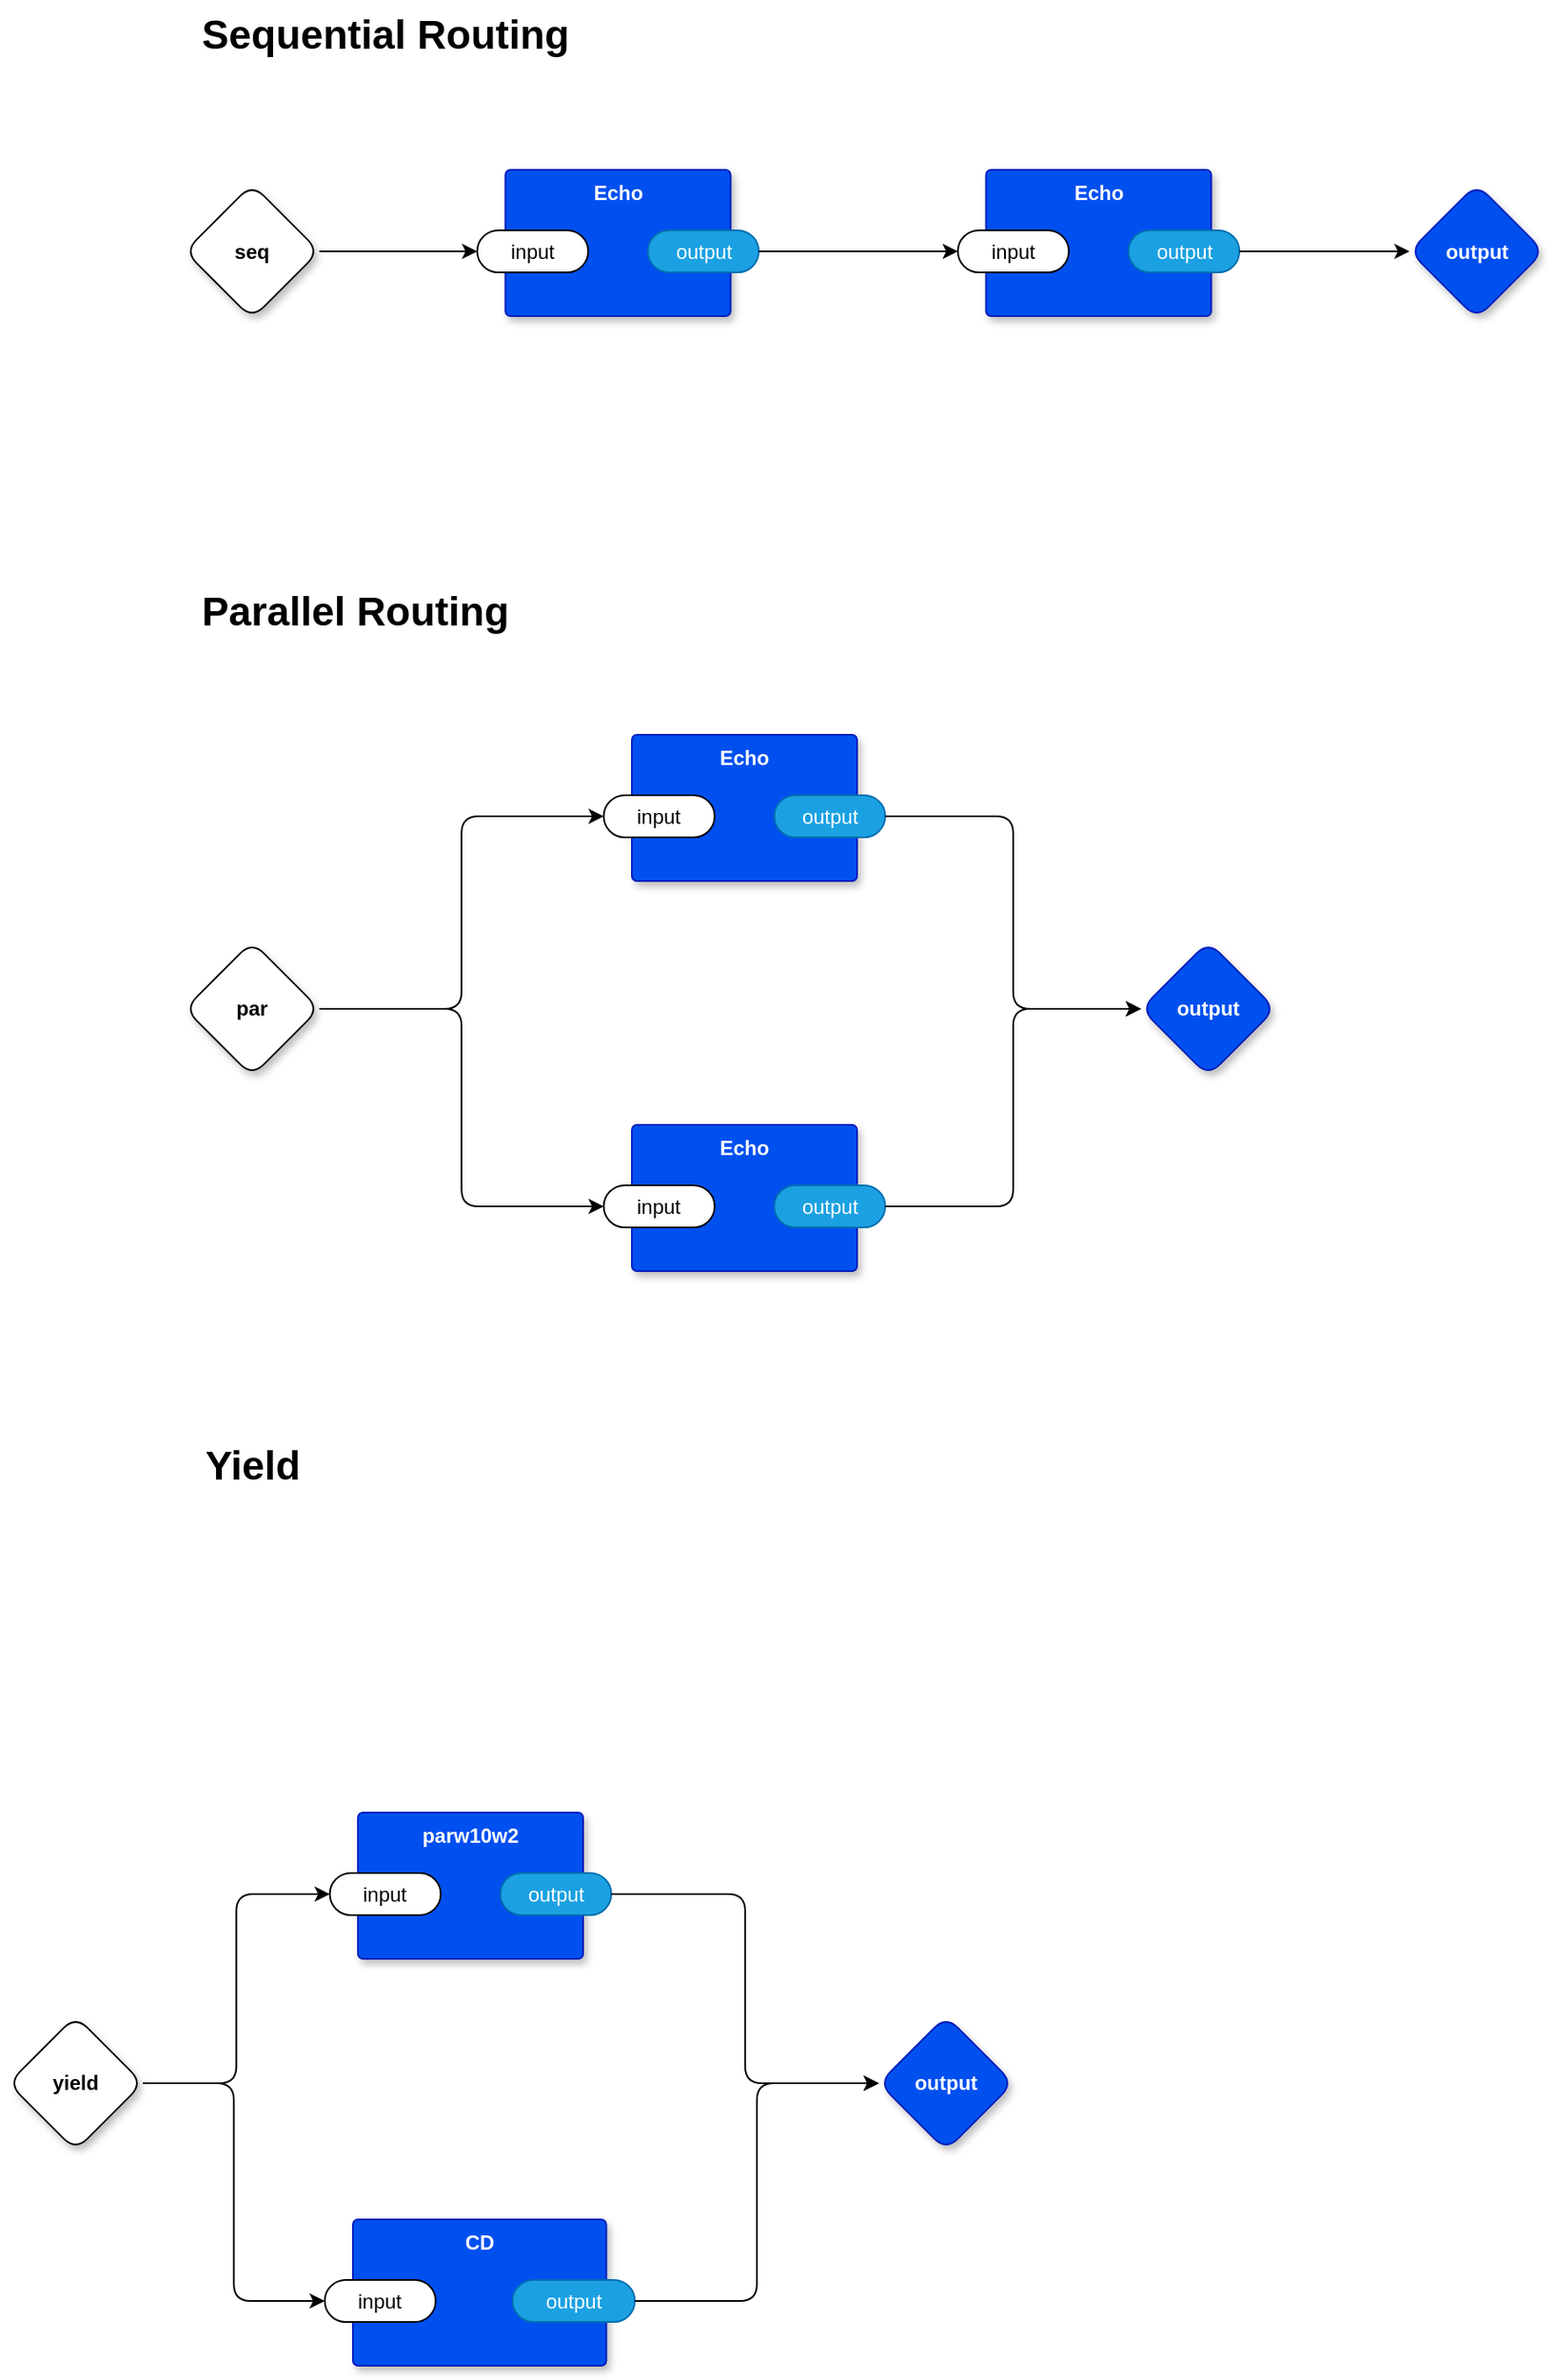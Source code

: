 <mxfile compressed="false" version="14.6.13" type="device" pages="5">
  <diagram id="_YE9P0kvLp4320aIOvvw" name="main">
    <mxGraphModel dx="1414" dy="752" grid="0" gridSize="10" guides="1" tooltips="1" connect="1" arrows="1" fold="1" page="0" pageScale="1" pageWidth="1100" pageHeight="850" math="0" shadow="0">
      <root>
        <mxCell id="0" />
        <mxCell id="1" parent="0" />
        <mxCell id="atA7YJeEPZ3VW8DA5kk3-10" style="edgeStyle=orthogonalEdgeStyle;rounded=1;orthogonalLoop=1;jettySize=auto;html=1;exitX=1;exitY=0.5;exitDx=0;exitDy=0;exitPerimeter=0;entryX=0;entryY=0.5;entryDx=0;entryDy=0;entryPerimeter=0;" parent="1" source="atA7YJeEPZ3VW8DA5kk3-1" target="atA7YJeEPZ3VW8DA5kk3-4" edge="1">
          <mxGeometry relative="1" as="geometry" />
        </mxCell>
        <mxCell id="atA7YJeEPZ3VW8DA5kk3-12" style="edgeStyle=orthogonalEdgeStyle;rounded=1;orthogonalLoop=1;jettySize=auto;html=1;exitX=1;exitY=0.5;exitDx=0;exitDy=0;exitPerimeter=0;entryX=0;entryY=0.5;entryDx=0;entryDy=0;entryPerimeter=0;" parent="1" source="atA7YJeEPZ3VW8DA5kk3-1" target="atA7YJeEPZ3VW8DA5kk3-7" edge="1">
          <mxGeometry relative="1" as="geometry" />
        </mxCell>
        <mxCell id="atA7YJeEPZ3VW8DA5kk3-1" value="par" style="rhombus;whiteSpace=wrap;html=1;rounded=1;fontStyle=1;glass=0;sketch=0;fontSize=12;points=[[0,0.5,0,0,0],[0.5,0,0,0,0],[0.5,1,0,0,0],[1,0.5,0,0,0]];shadow=1;" parent="1" vertex="1">
          <mxGeometry x="-11" y="641" width="80" height="80" as="geometry" />
        </mxCell>
        <mxCell id="atA7YJeEPZ3VW8DA5kk3-2" value="output" style="rhombus;whiteSpace=wrap;html=1;rounded=1;fillColor=#0050ef;fontColor=#ffffff;strokeColor=#001DBC;fontStyle=1;glass=0;sketch=0;fontSize=12;points=[[0,0.5,0,0,0],[0.5,0,0,0,0],[0.5,1,0,0,0],[1,0.5,0,0,0]];shadow=1;" parent="1" vertex="1">
          <mxGeometry x="558" y="641" width="80" height="80" as="geometry" />
        </mxCell>
        <mxCell id="atA7YJeEPZ3VW8DA5kk3-3" value="Echo" style="rounded=1;whiteSpace=wrap;html=1;sketch=0;container=1;recursiveResize=0;verticalAlign=top;arcSize=6;fontStyle=1;autosize=0;points=[];absoluteArcSize=1;shadow=1;strokeColor=#001DBC;fillColor=#0050ef;fontColor=#ffffff;" parent="1" vertex="1">
          <mxGeometry x="255" y="750" width="134" height="87" as="geometry">
            <mxRectangle x="-98" y="-1230" width="99" height="26" as="alternateBounds" />
          </mxGeometry>
        </mxCell>
        <mxCell id="atA7YJeEPZ3VW8DA5kk3-4" value="input" style="rounded=1;whiteSpace=wrap;html=1;sketch=0;points=[[0,0.5,0,0,0],[1,0.5,0,0,0]];arcSize=50;" parent="atA7YJeEPZ3VW8DA5kk3-3" vertex="1">
          <mxGeometry x="-16.75" y="36" width="66" height="25" as="geometry" />
        </mxCell>
        <mxCell id="atA7YJeEPZ3VW8DA5kk3-5" value="output" style="rounded=1;whiteSpace=wrap;html=1;sketch=0;points=[[0,0.5,0,0,0],[1,0.5,0,0,0]];fillColor=#1ba1e2;fontColor=#ffffff;strokeColor=#006EAF;arcSize=50;" parent="atA7YJeEPZ3VW8DA5kk3-3" vertex="1">
          <mxGeometry x="84.75" y="36" width="66" height="25" as="geometry" />
        </mxCell>
        <mxCell id="atA7YJeEPZ3VW8DA5kk3-6" value="Echo" style="rounded=1;whiteSpace=wrap;html=1;sketch=0;container=1;recursiveResize=0;verticalAlign=top;arcSize=6;fontStyle=1;autosize=0;points=[];absoluteArcSize=1;shadow=1;strokeColor=#001DBC;fillColor=#0050ef;fontColor=#ffffff;" parent="1" vertex="1">
          <mxGeometry x="255" y="518" width="134" height="87" as="geometry">
            <mxRectangle x="-98" y="-1230" width="99" height="26" as="alternateBounds" />
          </mxGeometry>
        </mxCell>
        <mxCell id="atA7YJeEPZ3VW8DA5kk3-7" value="input" style="rounded=1;whiteSpace=wrap;html=1;sketch=0;points=[[0,0.5,0,0,0],[1,0.5,0,0,0]];arcSize=50;" parent="atA7YJeEPZ3VW8DA5kk3-6" vertex="1">
          <mxGeometry x="-16.75" y="36" width="66" height="25" as="geometry" />
        </mxCell>
        <mxCell id="atA7YJeEPZ3VW8DA5kk3-8" value="output" style="rounded=1;whiteSpace=wrap;html=1;sketch=0;points=[[0,0.5,0,0,0],[1,0.5,0,0,0]];fillColor=#1ba1e2;fontColor=#ffffff;strokeColor=#006EAF;arcSize=50;" parent="atA7YJeEPZ3VW8DA5kk3-6" vertex="1">
          <mxGeometry x="84.75" y="36" width="66" height="25" as="geometry" />
        </mxCell>
        <mxCell id="atA7YJeEPZ3VW8DA5kk3-11" style="edgeStyle=orthogonalEdgeStyle;rounded=1;orthogonalLoop=1;jettySize=auto;html=1;exitX=1;exitY=0.5;exitDx=0;exitDy=0;exitPerimeter=0;entryX=0;entryY=0.5;entryDx=0;entryDy=0;entryPerimeter=0;" parent="1" source="atA7YJeEPZ3VW8DA5kk3-8" target="atA7YJeEPZ3VW8DA5kk3-2" edge="1">
          <mxGeometry relative="1" as="geometry" />
        </mxCell>
        <mxCell id="atA7YJeEPZ3VW8DA5kk3-13" style="edgeStyle=orthogonalEdgeStyle;rounded=1;orthogonalLoop=1;jettySize=auto;html=1;exitX=1;exitY=0.5;exitDx=0;exitDy=0;exitPerimeter=0;entryX=0;entryY=0.5;entryDx=0;entryDy=0;entryPerimeter=0;" parent="1" source="atA7YJeEPZ3VW8DA5kk3-5" target="atA7YJeEPZ3VW8DA5kk3-2" edge="1">
          <mxGeometry relative="1" as="geometry" />
        </mxCell>
        <mxCell id="atA7YJeEPZ3VW8DA5kk3-15" style="edgeStyle=orthogonalEdgeStyle;rounded=1;orthogonalLoop=1;jettySize=auto;html=1;exitX=1;exitY=0.5;exitDx=0;exitDy=0;exitPerimeter=0;entryX=0;entryY=0.5;entryDx=0;entryDy=0;entryPerimeter=0;" parent="1" source="atA7YJeEPZ3VW8DA5kk3-16" target="atA7YJeEPZ3VW8DA5kk3-22" edge="1">
          <mxGeometry relative="1" as="geometry" />
        </mxCell>
        <mxCell id="atA7YJeEPZ3VW8DA5kk3-16" value="seq" style="rhombus;whiteSpace=wrap;html=1;rounded=1;fontStyle=1;glass=0;sketch=0;fontSize=12;points=[[0,0.5,0,0,0],[0.5,0,0,0,0],[0.5,1,0,0,0],[1,0.5,0,0,0]];shadow=1;" parent="1" vertex="1">
          <mxGeometry x="-11" y="190.5" width="80" height="80" as="geometry" />
        </mxCell>
        <mxCell id="atA7YJeEPZ3VW8DA5kk3-17" value="output" style="rhombus;whiteSpace=wrap;html=1;rounded=1;fillColor=#0050ef;fontColor=#ffffff;strokeColor=#001DBC;fontStyle=1;glass=0;sketch=0;fontSize=12;points=[[0,0.5,0,0,0],[0.5,0,0,0,0],[0.5,1,0,0,0],[1,0.5,0,0,0]];shadow=1;" parent="1" vertex="1">
          <mxGeometry x="717.75" y="190.5" width="80" height="80" as="geometry" />
        </mxCell>
        <mxCell id="atA7YJeEPZ3VW8DA5kk3-18" value="Echo" style="rounded=1;whiteSpace=wrap;html=1;sketch=0;container=1;recursiveResize=0;verticalAlign=top;arcSize=6;fontStyle=1;autosize=0;points=[];absoluteArcSize=1;shadow=1;strokeColor=#001DBC;fillColor=#0050ef;fontColor=#ffffff;" parent="1" vertex="1">
          <mxGeometry x="465.75" y="182" width="134" height="87" as="geometry">
            <mxRectangle x="-98" y="-1230" width="99" height="26" as="alternateBounds" />
          </mxGeometry>
        </mxCell>
        <mxCell id="atA7YJeEPZ3VW8DA5kk3-19" value="input" style="rounded=1;whiteSpace=wrap;html=1;sketch=0;points=[[0,0.5,0,0,0],[1,0.5,0,0,0]];arcSize=50;" parent="atA7YJeEPZ3VW8DA5kk3-18" vertex="1">
          <mxGeometry x="-16.75" y="36" width="66" height="25" as="geometry" />
        </mxCell>
        <mxCell id="atA7YJeEPZ3VW8DA5kk3-20" value="output" style="rounded=1;whiteSpace=wrap;html=1;sketch=0;points=[[0,0.5,0,0,0],[1,0.5,0,0,0]];fillColor=#1ba1e2;fontColor=#ffffff;strokeColor=#006EAF;arcSize=50;" parent="atA7YJeEPZ3VW8DA5kk3-18" vertex="1">
          <mxGeometry x="84.75" y="36" width="66" height="25" as="geometry" />
        </mxCell>
        <mxCell id="atA7YJeEPZ3VW8DA5kk3-21" value="Echo" style="rounded=1;whiteSpace=wrap;html=1;sketch=0;container=1;recursiveResize=0;verticalAlign=top;arcSize=6;fontStyle=1;autosize=0;points=[];absoluteArcSize=1;shadow=1;strokeColor=#001DBC;fillColor=#0050ef;fontColor=#ffffff;" parent="1" vertex="1">
          <mxGeometry x="179.75" y="182" width="134" height="87" as="geometry">
            <mxRectangle x="-98" y="-1230" width="99" height="26" as="alternateBounds" />
          </mxGeometry>
        </mxCell>
        <mxCell id="atA7YJeEPZ3VW8DA5kk3-22" value="input" style="rounded=1;whiteSpace=wrap;html=1;sketch=0;points=[[0,0.5,0,0,0],[1,0.5,0,0,0]];arcSize=50;" parent="atA7YJeEPZ3VW8DA5kk3-21" vertex="1">
          <mxGeometry x="-16.75" y="36" width="66" height="25" as="geometry" />
        </mxCell>
        <mxCell id="atA7YJeEPZ3VW8DA5kk3-23" value="output" style="rounded=1;whiteSpace=wrap;html=1;sketch=0;points=[[0,0.5,0,0,0],[1,0.5,0,0,0]];fillColor=#1ba1e2;fontColor=#ffffff;strokeColor=#006EAF;arcSize=50;" parent="atA7YJeEPZ3VW8DA5kk3-21" vertex="1">
          <mxGeometry x="84.75" y="36" width="66" height="25" as="geometry" />
        </mxCell>
        <mxCell id="atA7YJeEPZ3VW8DA5kk3-25" style="edgeStyle=orthogonalEdgeStyle;rounded=1;orthogonalLoop=1;jettySize=auto;html=1;exitX=1;exitY=0.5;exitDx=0;exitDy=0;exitPerimeter=0;entryX=0;entryY=0.5;entryDx=0;entryDy=0;entryPerimeter=0;" parent="1" source="atA7YJeEPZ3VW8DA5kk3-20" target="atA7YJeEPZ3VW8DA5kk3-17" edge="1">
          <mxGeometry relative="1" as="geometry" />
        </mxCell>
        <mxCell id="atA7YJeEPZ3VW8DA5kk3-26" style="edgeStyle=orthogonalEdgeStyle;rounded=1;orthogonalLoop=1;jettySize=auto;html=1;exitX=1;exitY=0.5;exitDx=0;exitDy=0;exitPerimeter=0;entryX=0;entryY=0.5;entryDx=0;entryDy=0;entryPerimeter=0;" parent="1" source="atA7YJeEPZ3VW8DA5kk3-23" target="atA7YJeEPZ3VW8DA5kk3-19" edge="1">
          <mxGeometry relative="1" as="geometry" />
        </mxCell>
        <mxCell id="atA7YJeEPZ3VW8DA5kk3-27" value="&lt;b&gt;&lt;font style=&quot;font-size: 24px;&quot;&gt;Sequential Routing&lt;/font&gt;&lt;/b&gt;" style="text;html=1;align=center;verticalAlign=middle;resizable=0;points=[];autosize=1;strokeColor=none;fillColor=none;" parent="1" vertex="1">
          <mxGeometry x="-11" y="81" width="237" height="41" as="geometry" />
        </mxCell>
        <mxCell id="atA7YJeEPZ3VW8DA5kk3-28" value="&lt;b&gt;&lt;font style=&quot;font-size: 24px;&quot;&gt;Parallel Routing&lt;/font&gt;&lt;/b&gt;" style="text;html=1;align=center;verticalAlign=middle;resizable=0;points=[];autosize=1;strokeColor=none;fillColor=none;" parent="1" vertex="1">
          <mxGeometry x="-11" y="424" width="201" height="41" as="geometry" />
        </mxCell>
        <mxCell id="AE-n1ilok_k8O4ClZvPr-15" style="edgeStyle=orthogonalEdgeStyle;rounded=1;orthogonalLoop=1;jettySize=auto;html=1;exitX=1;exitY=0.5;exitDx=0;exitDy=0;exitPerimeter=0;entryX=0;entryY=0.5;entryDx=0;entryDy=0;entryPerimeter=0;" parent="1" source="AE-n1ilok_k8O4ClZvPr-1" target="EOE8HipV2WhGJZ3WJFHp-2" edge="1">
          <mxGeometry relative="1" as="geometry">
            <mxPoint x="256" y="1451.5" as="targetPoint" />
          </mxGeometry>
        </mxCell>
        <mxCell id="RYd4go5rTmGenGEkLwxd-4" style="edgeStyle=orthogonalEdgeStyle;rounded=1;orthogonalLoop=1;jettySize=auto;html=1;entryX=0;entryY=0.5;entryDx=0;entryDy=0;entryPerimeter=0;" edge="1" parent="1" source="AE-n1ilok_k8O4ClZvPr-1" target="RYd4go5rTmGenGEkLwxd-2">
          <mxGeometry relative="1" as="geometry" />
        </mxCell>
        <mxCell id="AE-n1ilok_k8O4ClZvPr-1" value="yield" style="rhombus;whiteSpace=wrap;html=1;rounded=1;fontStyle=1;glass=0;sketch=0;fontSize=12;points=[[0,0.5,0,0,0],[0.5,0,0,0,0],[0.5,1,0,0,0],[1,0.5,0,0,0]];shadow=1;" parent="1" vertex="1">
          <mxGeometry x="-116" y="1280" width="80" height="80" as="geometry" />
        </mxCell>
        <mxCell id="AE-n1ilok_k8O4ClZvPr-2" value="output" style="rhombus;whiteSpace=wrap;html=1;rounded=1;fillColor=#0050ef;fontColor=#ffffff;strokeColor=#001DBC;fontStyle=1;glass=0;sketch=0;fontSize=12;points=[[0,0.5,0,0,0],[0.5,0,0,0,0],[0.5,1,0,0,0],[1,0.5,0,0,0]];shadow=1;" parent="1" vertex="1">
          <mxGeometry x="402" y="1280" width="80" height="80" as="geometry" />
        </mxCell>
        <mxCell id="AE-n1ilok_k8O4ClZvPr-17" value="&lt;b&gt;&lt;font style=&quot;font-size: 24px;&quot;&gt;Yield&lt;/font&gt;&lt;/b&gt;" style="text;html=1;align=center;verticalAlign=middle;resizable=0;points=[];autosize=1;strokeColor=none;fillColor=none;" parent="1" vertex="1">
          <mxGeometry x="-8" y="932" width="74" height="41" as="geometry" />
        </mxCell>
        <mxCell id="RYd4go5rTmGenGEkLwxd-1" value="parw10w2" style="rounded=1;whiteSpace=wrap;html=1;sketch=0;container=1;recursiveResize=0;verticalAlign=top;arcSize=6;fontStyle=1;autosize=0;points=[];absoluteArcSize=1;shadow=1;strokeColor=#001DBC;fillColor=#0050ef;fontColor=#ffffff;" vertex="1" parent="1">
          <mxGeometry x="92" y="1159" width="134" height="87" as="geometry">
            <mxRectangle x="-98" y="-1230" width="99" height="26" as="alternateBounds" />
          </mxGeometry>
        </mxCell>
        <mxCell id="RYd4go5rTmGenGEkLwxd-2" value="input" style="rounded=1;whiteSpace=wrap;html=1;sketch=0;points=[[0,0.5,0,0,0],[1,0.5,0,0,0]];arcSize=50;" vertex="1" parent="RYd4go5rTmGenGEkLwxd-1">
          <mxGeometry x="-16.75" y="36" width="66" height="25" as="geometry" />
        </mxCell>
        <mxCell id="RYd4go5rTmGenGEkLwxd-3" value="output" style="rounded=1;whiteSpace=wrap;html=1;sketch=0;points=[[0,0.5,0,0,0],[1,0.5,0,0,0]];fillColor=#1ba1e2;fontColor=#ffffff;strokeColor=#006EAF;arcSize=50;" vertex="1" parent="RYd4go5rTmGenGEkLwxd-1">
          <mxGeometry x="84.75" y="36" width="66" height="25" as="geometry" />
        </mxCell>
        <mxCell id="RYd4go5rTmGenGEkLwxd-5" style="edgeStyle=orthogonalEdgeStyle;rounded=1;orthogonalLoop=1;jettySize=auto;html=1;exitX=1;exitY=0.5;exitDx=0;exitDy=0;exitPerimeter=0;entryX=0;entryY=0.5;entryDx=0;entryDy=0;entryPerimeter=0;" edge="1" parent="1" source="RYd4go5rTmGenGEkLwxd-3" target="AE-n1ilok_k8O4ClZvPr-2">
          <mxGeometry relative="1" as="geometry" />
        </mxCell>
        <mxCell id="EOE8HipV2WhGJZ3WJFHp-1" value="CD" style="rounded=1;whiteSpace=wrap;html=1;sketch=0;container=1;recursiveResize=0;verticalAlign=top;arcSize=6;fontStyle=1;autosize=0;points=[];absoluteArcSize=1;shadow=1;strokeColor=#001DBC;fillColor=#0050ef;fontColor=#ffffff;" vertex="1" parent="1">
          <mxGeometry x="89" y="1401" width="150.75" height="87" as="geometry">
            <mxRectangle x="-98" y="-1230" width="99" height="26" as="alternateBounds" />
          </mxGeometry>
        </mxCell>
        <mxCell id="EOE8HipV2WhGJZ3WJFHp-2" value="input" style="rounded=1;whiteSpace=wrap;html=1;sketch=0;points=[[0,0.5,0,0,0],[1,0.5,0,0,0]];arcSize=50;" vertex="1" parent="EOE8HipV2WhGJZ3WJFHp-1">
          <mxGeometry x="-16.75" y="36" width="66" height="25" as="geometry" />
        </mxCell>
        <mxCell id="EOE8HipV2WhGJZ3WJFHp-3" value="output" style="rounded=1;whiteSpace=wrap;html=1;sketch=0;points=[[0,0.5,0,0,0],[1,0.5,0,0,0]];fillColor=#1ba1e2;fontColor=#ffffff;strokeColor=#006EAF;arcSize=50;" vertex="1" parent="EOE8HipV2WhGJZ3WJFHp-1">
          <mxGeometry x="95" y="36" width="72.75" height="25" as="geometry" />
        </mxCell>
        <mxCell id="EOE8HipV2WhGJZ3WJFHp-5" style="edgeStyle=orthogonalEdgeStyle;rounded=1;orthogonalLoop=1;jettySize=auto;html=1;exitX=1;exitY=0.5;exitDx=0;exitDy=0;exitPerimeter=0;entryX=0;entryY=0.5;entryDx=0;entryDy=0;entryPerimeter=0;" edge="1" parent="1" source="EOE8HipV2WhGJZ3WJFHp-3" target="AE-n1ilok_k8O4ClZvPr-2">
          <mxGeometry relative="1" as="geometry" />
        </mxCell>
      </root>
    </mxGraphModel>
  </diagram>
  <diagram id="U8kG31Plo6P3l-1Zbldx" name="w2">
    <mxGraphModel dx="1014" dy="-98" grid="1" gridSize="10" guides="1" tooltips="1" connect="1" arrows="1" fold="1" page="1" pageScale="1" pageWidth="1100" pageHeight="850" math="0" shadow="0">
      <root>
        <mxCell id="Y_BkbM5W-TWCuzUHuEdI-0" />
        <mxCell id="Y_BkbM5W-TWCuzUHuEdI-1" parent="Y_BkbM5W-TWCuzUHuEdI-0" />
        <mxCell id="Y_BkbM5W-TWCuzUHuEdI-2" value="AEcho" style="rounded=1;whiteSpace=wrap;html=1;sketch=0;container=1;recursiveResize=0;verticalAlign=top;arcSize=6;fontStyle=1;autosize=0;points=[];absoluteArcSize=1;shadow=1;strokeColor=#001DBC;fillColor=#0050ef;fontColor=#ffffff;" vertex="1" parent="Y_BkbM5W-TWCuzUHuEdI-1">
          <mxGeometry x="446.75" y="1223" width="134" height="87" as="geometry">
            <mxRectangle x="-98" y="-1230" width="99" height="26" as="alternateBounds" />
          </mxGeometry>
        </mxCell>
        <mxCell id="Y_BkbM5W-TWCuzUHuEdI-3" value="input" style="rounded=1;whiteSpace=wrap;html=1;sketch=0;points=[[0,0.5,0,0,0],[1,0.5,0,0,0]];arcSize=50;" vertex="1" parent="Y_BkbM5W-TWCuzUHuEdI-2">
          <mxGeometry x="-16.75" y="36" width="66" height="25" as="geometry" />
        </mxCell>
        <mxCell id="Y_BkbM5W-TWCuzUHuEdI-4" value="output" style="rounded=1;whiteSpace=wrap;html=1;sketch=0;points=[[0,0.5,0,0,0],[1,0.5,0,0,0]];fillColor=#1ba1e2;fontColor=#ffffff;strokeColor=#006EAF;arcSize=50;" vertex="1" parent="Y_BkbM5W-TWCuzUHuEdI-2">
          <mxGeometry x="84.75" y="36" width="66" height="25" as="geometry" />
        </mxCell>
        <mxCell id="f6PAxP5LrFRk-cCMQliX-6" style="edgeStyle=orthogonalEdgeStyle;rounded=1;orthogonalLoop=1;jettySize=auto;html=1;" edge="1" parent="Y_BkbM5W-TWCuzUHuEdI-1" source="xJFoa0sKO4_TqQHPkMQA-0" target="f6PAxP5LrFRk-cCMQliX-1">
          <mxGeometry relative="1" as="geometry" />
        </mxCell>
        <mxCell id="xJFoa0sKO4_TqQHPkMQA-0" value="input" style="rhombus;whiteSpace=wrap;html=1;rounded=1;fontStyle=1;glass=0;sketch=0;fontSize=12;points=[[0,0.5,0,0,0],[0.5,0,0,0,0],[0.5,1,0,0,0],[1,0.5,0,0,0]];shadow=1;" vertex="1" parent="Y_BkbM5W-TWCuzUHuEdI-1">
          <mxGeometry x="20" y="1235" width="80" height="80" as="geometry" />
        </mxCell>
        <mxCell id="YFp3VyVXLq869B82NjpA-0" value="output" style="rhombus;whiteSpace=wrap;html=1;rounded=1;fillColor=#0050ef;fontColor=#ffffff;strokeColor=#001DBC;fontStyle=1;glass=0;sketch=0;fontSize=12;points=[[0,0.5,0,0,0],[0.5,0,0,0,0],[0.5,1,0,0,0],[1,0.5,0,0,0]];shadow=1;" vertex="1" parent="Y_BkbM5W-TWCuzUHuEdI-1">
          <mxGeometry x="650" y="1230" width="80" height="80" as="geometry" />
        </mxCell>
        <mxCell id="YFp3VyVXLq869B82NjpA-1" style="edgeStyle=orthogonalEdgeStyle;rounded=1;orthogonalLoop=1;jettySize=auto;html=1;exitX=1;exitY=0.5;exitDx=0;exitDy=0;exitPerimeter=0;" edge="1" parent="Y_BkbM5W-TWCuzUHuEdI-1" source="Y_BkbM5W-TWCuzUHuEdI-4" target="YFp3VyVXLq869B82NjpA-0">
          <mxGeometry relative="1" as="geometry" />
        </mxCell>
        <mxCell id="f6PAxP5LrFRk-cCMQliX-0" value="Sleep2" style="rounded=1;whiteSpace=wrap;html=1;sketch=0;container=1;recursiveResize=0;verticalAlign=top;arcSize=6;fontStyle=1;autosize=0;points=[];absoluteArcSize=1;shadow=1;strokeColor=#001DBC;fillColor=#0050ef;fontColor=#ffffff;" vertex="1" parent="Y_BkbM5W-TWCuzUHuEdI-1">
          <mxGeometry x="200" y="1160" width="147.62" height="150" as="geometry">
            <mxRectangle x="-98" y="-1230" width="99" height="26" as="alternateBounds" />
          </mxGeometry>
        </mxCell>
        <mxCell id="f6PAxP5LrFRk-cCMQliX-1" value="wait" style="rounded=1;whiteSpace=wrap;html=1;sketch=0;points=[[0,0.5,0,0,0],[1,0.5,0,0,0]];arcSize=50;" vertex="1" parent="f6PAxP5LrFRk-cCMQliX-0">
          <mxGeometry x="-14.88" y="99" width="66" height="25" as="geometry" />
        </mxCell>
        <mxCell id="f6PAxP5LrFRk-cCMQliX-2" value="output" style="rounded=1;whiteSpace=wrap;html=1;sketch=0;points=[[0,0.5,0,0,0],[1,0.5,0,0,0]];fillColor=#1ba1e2;fontColor=#ffffff;strokeColor=#006EAF;arcSize=50;" vertex="1" parent="f6PAxP5LrFRk-cCMQliX-0">
          <mxGeometry x="86.62" y="99" width="66" height="25" as="geometry" />
        </mxCell>
        <mxCell id="f6PAxP5LrFRk-cCMQliX-3" value="retry" style="rounded=1;whiteSpace=wrap;html=1;sketch=0;points=[[0,0.5,0,0,0],[1,0.5,0,0,0]];arcSize=50;" vertex="1" parent="f6PAxP5LrFRk-cCMQliX-0">
          <mxGeometry x="-19.88" y="43" width="66" height="25" as="geometry" />
        </mxCell>
        <mxCell id="f6PAxP5LrFRk-cCMQliX-5" value="sleep" style="rounded=1;whiteSpace=wrap;html=1;sketch=0;points=[[0,0.5,0,0,0],[1,0.5,0,0,0]];fillColor=#1ba1e2;fontColor=#ffffff;strokeColor=#006EAF;arcSize=50;" vertex="1" parent="f6PAxP5LrFRk-cCMQliX-0">
          <mxGeometry x="92.12" y="43" width="66" height="25" as="geometry" />
        </mxCell>
        <mxCell id="f6PAxP5LrFRk-cCMQliX-7" style="edgeStyle=orthogonalEdgeStyle;rounded=1;orthogonalLoop=1;jettySize=auto;html=1;exitX=1;exitY=0.5;exitDx=0;exitDy=0;exitPerimeter=0;" edge="1" parent="Y_BkbM5W-TWCuzUHuEdI-1" source="f6PAxP5LrFRk-cCMQliX-2" target="Y_BkbM5W-TWCuzUHuEdI-3">
          <mxGeometry relative="1" as="geometry" />
        </mxCell>
        <mxCell id="Edk6ax2ioytbz9bH4-QQ-3" style="edgeStyle=orthogonalEdgeStyle;rounded=1;orthogonalLoop=1;jettySize=auto;html=1;exitX=1;exitY=0.5;exitDx=0;exitDy=0;exitPerimeter=0;entryX=0;entryY=0.5;entryDx=0;entryDy=0;entryPerimeter=0;" edge="1" parent="Y_BkbM5W-TWCuzUHuEdI-1" source="Edk6ax2ioytbz9bH4-QQ-0" target="f6PAxP5LrFRk-cCMQliX-3">
          <mxGeometry relative="1" as="geometry" />
        </mxCell>
        <mxCell id="Edk6ax2ioytbz9bH4-QQ-0" value="retry" style="rhombus;whiteSpace=wrap;html=1;rounded=1;fontStyle=1;glass=0;sketch=0;fontSize=12;points=[[0,0.5,0,0,0],[0.5,0,0,0,0],[0.5,1,0,0,0],[1,0.5,0,0,0]];shadow=1;" vertex="1" parent="Y_BkbM5W-TWCuzUHuEdI-1">
          <mxGeometry x="20" y="1155" width="80" height="80" as="geometry" />
        </mxCell>
        <mxCell id="Edk6ax2ioytbz9bH4-QQ-1" value="yield" style="rhombus;whiteSpace=wrap;html=1;rounded=1;fillColor=#0050ef;fontColor=#ffffff;strokeColor=#001DBC;fontStyle=1;glass=0;sketch=0;fontSize=12;points=[[0,0.5,0,0,0],[0.5,0,0,0,0],[0.5,1,0,0,0],[1,0.5,0,0,0]];shadow=1;" vertex="1" parent="Y_BkbM5W-TWCuzUHuEdI-1">
          <mxGeometry x="650" y="1143" width="80" height="80" as="geometry" />
        </mxCell>
        <mxCell id="Edk6ax2ioytbz9bH4-QQ-2" style="edgeStyle=orthogonalEdgeStyle;rounded=1;orthogonalLoop=1;jettySize=auto;html=1;" edge="1" parent="Y_BkbM5W-TWCuzUHuEdI-1" source="f6PAxP5LrFRk-cCMQliX-5" target="Edk6ax2ioytbz9bH4-QQ-1">
          <mxGeometry relative="1" as="geometry" />
        </mxCell>
      </root>
    </mxGraphModel>
  </diagram>
  <diagram name="w10" id="ajP90ccOfjjb7mhBBsXe">
    <mxGraphModel dx="1014" dy="-98" grid="1" gridSize="10" guides="1" tooltips="1" connect="1" arrows="1" fold="1" page="1" pageScale="1" pageWidth="1100" pageHeight="850" math="0" shadow="0">
      <root>
        <mxCell id="9Bc-UGnQRAIs_XMG4L-r-0" />
        <mxCell id="9Bc-UGnQRAIs_XMG4L-r-1" parent="9Bc-UGnQRAIs_XMG4L-r-0" />
        <mxCell id="9Bc-UGnQRAIs_XMG4L-r-2" value="BEcho" style="rounded=1;whiteSpace=wrap;html=1;sketch=0;container=1;recursiveResize=0;verticalAlign=top;arcSize=6;fontStyle=1;autosize=0;points=[];absoluteArcSize=1;shadow=1;strokeColor=#001DBC;fillColor=#0050ef;fontColor=#ffffff;" vertex="1" parent="9Bc-UGnQRAIs_XMG4L-r-1">
          <mxGeometry x="446.75" y="1223" width="134" height="87" as="geometry">
            <mxRectangle x="-98" y="-1230" width="99" height="26" as="alternateBounds" />
          </mxGeometry>
        </mxCell>
        <mxCell id="9Bc-UGnQRAIs_XMG4L-r-3" value="input" style="rounded=1;whiteSpace=wrap;html=1;sketch=0;points=[[0,0.5,0,0,0],[1,0.5,0,0,0]];arcSize=50;" vertex="1" parent="9Bc-UGnQRAIs_XMG4L-r-2">
          <mxGeometry x="-16.75" y="36" width="66" height="25" as="geometry" />
        </mxCell>
        <mxCell id="9Bc-UGnQRAIs_XMG4L-r-4" value="output" style="rounded=1;whiteSpace=wrap;html=1;sketch=0;points=[[0,0.5,0,0,0],[1,0.5,0,0,0]];fillColor=#1ba1e2;fontColor=#ffffff;strokeColor=#006EAF;arcSize=50;" vertex="1" parent="9Bc-UGnQRAIs_XMG4L-r-2">
          <mxGeometry x="84.75" y="36" width="66" height="25" as="geometry" />
        </mxCell>
        <mxCell id="9Bc-UGnQRAIs_XMG4L-r-5" style="edgeStyle=orthogonalEdgeStyle;rounded=1;orthogonalLoop=1;jettySize=auto;html=1;" edge="1" parent="9Bc-UGnQRAIs_XMG4L-r-1" source="9Bc-UGnQRAIs_XMG4L-r-6" target="9Bc-UGnQRAIs_XMG4L-r-10">
          <mxGeometry relative="1" as="geometry" />
        </mxCell>
        <mxCell id="9Bc-UGnQRAIs_XMG4L-r-6" value="input" style="rhombus;whiteSpace=wrap;html=1;rounded=1;fontStyle=1;glass=0;sketch=0;fontSize=12;points=[[0,0.5,0,0,0],[0.5,0,0,0,0],[0.5,1,0,0,0],[1,0.5,0,0,0]];shadow=1;" vertex="1" parent="9Bc-UGnQRAIs_XMG4L-r-1">
          <mxGeometry x="20" y="1235" width="80" height="80" as="geometry" />
        </mxCell>
        <mxCell id="9Bc-UGnQRAIs_XMG4L-r-7" value="output" style="rhombus;whiteSpace=wrap;html=1;rounded=1;fillColor=#0050ef;fontColor=#ffffff;strokeColor=#001DBC;fontStyle=1;glass=0;sketch=0;fontSize=12;points=[[0,0.5,0,0,0],[0.5,0,0,0,0],[0.5,1,0,0,0],[1,0.5,0,0,0]];shadow=1;" vertex="1" parent="9Bc-UGnQRAIs_XMG4L-r-1">
          <mxGeometry x="650" y="1230" width="80" height="80" as="geometry" />
        </mxCell>
        <mxCell id="9Bc-UGnQRAIs_XMG4L-r-8" style="edgeStyle=orthogonalEdgeStyle;rounded=1;orthogonalLoop=1;jettySize=auto;html=1;exitX=1;exitY=0.5;exitDx=0;exitDy=0;exitPerimeter=0;" edge="1" parent="9Bc-UGnQRAIs_XMG4L-r-1" source="9Bc-UGnQRAIs_XMG4L-r-4" target="9Bc-UGnQRAIs_XMG4L-r-7">
          <mxGeometry relative="1" as="geometry" />
        </mxCell>
        <mxCell id="9Bc-UGnQRAIs_XMG4L-r-9" value="Sleep10" style="rounded=1;whiteSpace=wrap;html=1;sketch=0;container=1;recursiveResize=0;verticalAlign=top;arcSize=6;fontStyle=1;autosize=0;points=[];absoluteArcSize=1;shadow=1;strokeColor=#001DBC;fillColor=#0050ef;fontColor=#ffffff;" vertex="1" parent="9Bc-UGnQRAIs_XMG4L-r-1">
          <mxGeometry x="200" y="1160" width="147.62" height="150" as="geometry">
            <mxRectangle x="-98" y="-1230" width="99" height="26" as="alternateBounds" />
          </mxGeometry>
        </mxCell>
        <mxCell id="9Bc-UGnQRAIs_XMG4L-r-10" value="wait" style="rounded=1;whiteSpace=wrap;html=1;sketch=0;points=[[0,0.5,0,0,0],[1,0.5,0,0,0]];arcSize=50;" vertex="1" parent="9Bc-UGnQRAIs_XMG4L-r-9">
          <mxGeometry x="-14.88" y="99" width="66" height="25" as="geometry" />
        </mxCell>
        <mxCell id="9Bc-UGnQRAIs_XMG4L-r-11" value="output" style="rounded=1;whiteSpace=wrap;html=1;sketch=0;points=[[0,0.5,0,0,0],[1,0.5,0,0,0]];fillColor=#1ba1e2;fontColor=#ffffff;strokeColor=#006EAF;arcSize=50;" vertex="1" parent="9Bc-UGnQRAIs_XMG4L-r-9">
          <mxGeometry x="86.62" y="99" width="66" height="25" as="geometry" />
        </mxCell>
        <mxCell id="9Bc-UGnQRAIs_XMG4L-r-12" value="retry" style="rounded=1;whiteSpace=wrap;html=1;sketch=0;points=[[0,0.5,0,0,0],[1,0.5,0,0,0]];arcSize=50;" vertex="1" parent="9Bc-UGnQRAIs_XMG4L-r-9">
          <mxGeometry x="-19.88" y="43" width="66" height="25" as="geometry" />
        </mxCell>
        <mxCell id="9Bc-UGnQRAIs_XMG4L-r-14" value="sleep" style="rounded=1;whiteSpace=wrap;html=1;sketch=0;points=[[0,0.5,0,0,0],[1,0.5,0,0,0]];fillColor=#1ba1e2;fontColor=#ffffff;strokeColor=#006EAF;arcSize=50;" vertex="1" parent="9Bc-UGnQRAIs_XMG4L-r-9">
          <mxGeometry x="92.12" y="43" width="66" height="25" as="geometry" />
        </mxCell>
        <mxCell id="9Bc-UGnQRAIs_XMG4L-r-15" style="edgeStyle=orthogonalEdgeStyle;rounded=1;orthogonalLoop=1;jettySize=auto;html=1;exitX=1;exitY=0.5;exitDx=0;exitDy=0;exitPerimeter=0;" edge="1" parent="9Bc-UGnQRAIs_XMG4L-r-1" source="9Bc-UGnQRAIs_XMG4L-r-11" target="9Bc-UGnQRAIs_XMG4L-r-3">
          <mxGeometry relative="1" as="geometry" />
        </mxCell>
        <mxCell id="yUdN6UzvTDxLc9LX3GpA-3" style="edgeStyle=orthogonalEdgeStyle;rounded=1;orthogonalLoop=1;jettySize=auto;html=1;exitX=1;exitY=0.5;exitDx=0;exitDy=0;exitPerimeter=0;entryX=0;entryY=0.5;entryDx=0;entryDy=0;entryPerimeter=0;" edge="1" parent="9Bc-UGnQRAIs_XMG4L-r-1" source="yUdN6UzvTDxLc9LX3GpA-0" target="9Bc-UGnQRAIs_XMG4L-r-12">
          <mxGeometry relative="1" as="geometry" />
        </mxCell>
        <mxCell id="yUdN6UzvTDxLc9LX3GpA-0" value="retry" style="rhombus;whiteSpace=wrap;html=1;rounded=1;fontStyle=1;glass=0;sketch=0;fontSize=12;points=[[0,0.5,0,0,0],[0.5,0,0,0,0],[0.5,1,0,0,0],[1,0.5,0,0,0]];shadow=1;" vertex="1" parent="9Bc-UGnQRAIs_XMG4L-r-1">
          <mxGeometry x="20" y="1150" width="80" height="80" as="geometry" />
        </mxCell>
        <mxCell id="yUdN6UzvTDxLc9LX3GpA-1" value="yield" style="rhombus;whiteSpace=wrap;html=1;rounded=1;fillColor=#0050ef;fontColor=#ffffff;strokeColor=#001DBC;fontStyle=1;glass=0;sketch=0;fontSize=12;points=[[0,0.5,0,0,0],[0.5,0,0,0,0],[0.5,1,0,0,0],[1,0.5,0,0,0]];shadow=1;" vertex="1" parent="9Bc-UGnQRAIs_XMG4L-r-1">
          <mxGeometry x="650" y="1143" width="80" height="80" as="geometry" />
        </mxCell>
        <mxCell id="yUdN6UzvTDxLc9LX3GpA-2" style="edgeStyle=orthogonalEdgeStyle;rounded=1;orthogonalLoop=1;jettySize=auto;html=1;exitX=1;exitY=0.5;exitDx=0;exitDy=0;exitPerimeter=0;entryX=0;entryY=0.5;entryDx=0;entryDy=0;entryPerimeter=0;" edge="1" parent="9Bc-UGnQRAIs_XMG4L-r-1" source="9Bc-UGnQRAIs_XMG4L-r-14" target="yUdN6UzvTDxLc9LX3GpA-1">
          <mxGeometry relative="1" as="geometry" />
        </mxCell>
      </root>
    </mxGraphModel>
  </diagram>
  <diagram id="nWE9pbf32LRb9JdQF97i" name="CD">
    <mxGraphModel dx="1014" dy="-98" grid="1" gridSize="10" guides="1" tooltips="1" connect="1" arrows="1" fold="1" page="1" pageScale="1" pageWidth="1100" pageHeight="850" math="0" shadow="0">
      <root>
        <mxCell id="apiU-N5s0dFxfJt31Yoc-0" />
        <mxCell id="apiU-N5s0dFxfJt31Yoc-1" parent="apiU-N5s0dFxfJt31Yoc-0" />
        <mxCell id="apiU-N5s0dFxfJt31Yoc-2" value="CEcho" style="rounded=1;whiteSpace=wrap;html=1;sketch=0;container=1;recursiveResize=0;verticalAlign=top;arcSize=6;fontStyle=1;autosize=0;points=[];absoluteArcSize=1;shadow=1;strokeColor=#001DBC;fillColor=#0050ef;fontColor=#ffffff;" vertex="1" parent="apiU-N5s0dFxfJt31Yoc-1">
          <mxGeometry x="240" y="920" width="150.75" height="87" as="geometry">
            <mxRectangle x="-98" y="-1230" width="99" height="26" as="alternateBounds" />
          </mxGeometry>
        </mxCell>
        <mxCell id="apiU-N5s0dFxfJt31Yoc-3" value="input" style="rounded=1;whiteSpace=wrap;html=1;sketch=0;points=[[0,0.5,0,0,0],[1,0.5,0,0,0]];arcSize=50;" vertex="1" parent="apiU-N5s0dFxfJt31Yoc-2">
          <mxGeometry x="-16.75" y="36" width="66" height="25" as="geometry" />
        </mxCell>
        <mxCell id="apiU-N5s0dFxfJt31Yoc-4" value="output" style="rounded=1;whiteSpace=wrap;html=1;sketch=0;points=[[0,0.5,0,0,0],[1,0.5,0,0,0]];fillColor=#1ba1e2;fontColor=#ffffff;strokeColor=#006EAF;arcSize=50;" vertex="1" parent="apiU-N5s0dFxfJt31Yoc-2">
          <mxGeometry x="78" y="36" width="72.75" height="25" as="geometry" />
        </mxCell>
        <mxCell id="apiU-N5s0dFxfJt31Yoc-5" value="DEcho" style="rounded=1;whiteSpace=wrap;html=1;sketch=0;container=1;recursiveResize=0;verticalAlign=top;arcSize=6;fontStyle=1;autosize=0;points=[];absoluteArcSize=1;shadow=1;strokeColor=#001DBC;fillColor=#0050ef;fontColor=#ffffff;" vertex="1" parent="apiU-N5s0dFxfJt31Yoc-1">
          <mxGeometry x="474" y="920" width="150.75" height="87" as="geometry">
            <mxRectangle x="-98" y="-1230" width="99" height="26" as="alternateBounds" />
          </mxGeometry>
        </mxCell>
        <mxCell id="apiU-N5s0dFxfJt31Yoc-6" value="input" style="rounded=1;whiteSpace=wrap;html=1;sketch=0;points=[[0,0.5,0,0,0],[1,0.5,0,0,0]];arcSize=50;" vertex="1" parent="apiU-N5s0dFxfJt31Yoc-5">
          <mxGeometry x="-16.75" y="36" width="66" height="25" as="geometry" />
        </mxCell>
        <mxCell id="apiU-N5s0dFxfJt31Yoc-7" value="output" style="rounded=1;whiteSpace=wrap;html=1;sketch=0;points=[[0,0.5,0,0,0],[1,0.5,0,0,0]];fillColor=#1ba1e2;fontColor=#ffffff;strokeColor=#006EAF;arcSize=50;" vertex="1" parent="apiU-N5s0dFxfJt31Yoc-5">
          <mxGeometry x="95" y="36" width="72.75" height="25" as="geometry" />
        </mxCell>
        <mxCell id="apiU-N5s0dFxfJt31Yoc-8" style="edgeStyle=orthogonalEdgeStyle;rounded=1;orthogonalLoop=1;jettySize=auto;html=1;exitX=1;exitY=0.5;exitDx=0;exitDy=0;exitPerimeter=0;entryX=0;entryY=0.5;entryDx=0;entryDy=0;entryPerimeter=0;" edge="1" parent="apiU-N5s0dFxfJt31Yoc-1" source="apiU-N5s0dFxfJt31Yoc-4" target="apiU-N5s0dFxfJt31Yoc-6">
          <mxGeometry relative="1" as="geometry" />
        </mxCell>
        <mxCell id="U3wlmjM5LqoDvkPIM-YC-1" style="edgeStyle=orthogonalEdgeStyle;rounded=1;orthogonalLoop=1;jettySize=auto;html=1;exitX=1;exitY=0.5;exitDx=0;exitDy=0;exitPerimeter=0;entryX=0;entryY=0.5;entryDx=0;entryDy=0;entryPerimeter=0;" edge="1" parent="apiU-N5s0dFxfJt31Yoc-1" source="lBy3DGLGDDCzKv46V3wE-0" target="apiU-N5s0dFxfJt31Yoc-3">
          <mxGeometry relative="1" as="geometry" />
        </mxCell>
        <mxCell id="lBy3DGLGDDCzKv46V3wE-0" value="input" style="rhombus;whiteSpace=wrap;html=1;rounded=1;fontStyle=1;glass=0;sketch=0;fontSize=12;points=[[0,0.5,0,0,0],[0.5,0,0,0,0],[0.5,1,0,0,0],[1,0.5,0,0,0]];shadow=1;" vertex="1" parent="apiU-N5s0dFxfJt31Yoc-1">
          <mxGeometry x="40" y="927" width="80" height="80" as="geometry" />
        </mxCell>
        <mxCell id="U3wlmjM5LqoDvkPIM-YC-0" value="output" style="rhombus;whiteSpace=wrap;html=1;rounded=1;fillColor=#0050ef;fontColor=#ffffff;strokeColor=#001DBC;fontStyle=1;glass=0;sketch=0;fontSize=12;points=[[0,0.5,0,0,0],[0.5,0,0,0,0],[0.5,1,0,0,0],[1,0.5,0,0,0]];shadow=1;" vertex="1" parent="apiU-N5s0dFxfJt31Yoc-1">
          <mxGeometry x="720" y="927" width="80" height="80" as="geometry" />
        </mxCell>
        <mxCell id="U3wlmjM5LqoDvkPIM-YC-2" style="edgeStyle=orthogonalEdgeStyle;rounded=1;orthogonalLoop=1;jettySize=auto;html=1;entryX=0;entryY=0.5;entryDx=0;entryDy=0;entryPerimeter=0;" edge="1" parent="apiU-N5s0dFxfJt31Yoc-1" source="apiU-N5s0dFxfJt31Yoc-7" target="U3wlmjM5LqoDvkPIM-YC-0">
          <mxGeometry relative="1" as="geometry" />
        </mxCell>
      </root>
    </mxGraphModel>
  </diagram>
  <diagram id="9if3SU5LedUyQJbQG4WX" name="parw10w2">
    <mxGraphModel dx="1014" dy="-98" grid="1" gridSize="10" guides="1" tooltips="1" connect="1" arrows="1" fold="1" page="1" pageScale="1" pageWidth="1100" pageHeight="850" math="0" shadow="0">
      <root>
        <mxCell id="GsJUErf-FLOnExgcdap6-0" />
        <mxCell id="GsJUErf-FLOnExgcdap6-1" parent="GsJUErf-FLOnExgcdap6-0" />
        <mxCell id="GsJUErf-FLOnExgcdap6-28" style="edgeStyle=orthogonalEdgeStyle;rounded=1;orthogonalLoop=1;jettySize=auto;html=1;entryX=0;entryY=0.5;entryDx=0;entryDy=0;entryPerimeter=0;" edge="1" parent="GsJUErf-FLOnExgcdap6-1" source="GsJUErf-FLOnExgcdap6-30" target="GsJUErf-FLOnExgcdap6-34">
          <mxGeometry relative="1" as="geometry" />
        </mxCell>
        <mxCell id="GsJUErf-FLOnExgcdap6-29" style="edgeStyle=orthogonalEdgeStyle;rounded=1;orthogonalLoop=1;jettySize=auto;html=1;entryX=0;entryY=0.5;entryDx=0;entryDy=0;entryPerimeter=0;" edge="1" parent="GsJUErf-FLOnExgcdap6-1" source="GsJUErf-FLOnExgcdap6-30" target="GsJUErf-FLOnExgcdap6-38">
          <mxGeometry relative="1" as="geometry" />
        </mxCell>
        <mxCell id="GsJUErf-FLOnExgcdap6-30" value="input" style="rhombus;whiteSpace=wrap;html=1;rounded=1;fontStyle=1;glass=0;sketch=0;fontSize=12;points=[[0,0.5,0,0,0],[0.5,0,0,0,0],[0.5,1,0,0,0],[1,0.5,0,0,0]];shadow=1;" vertex="1" parent="GsJUErf-FLOnExgcdap6-1">
          <mxGeometry x="50" y="1117" width="80" height="80" as="geometry" />
        </mxCell>
        <mxCell id="GsJUErf-FLOnExgcdap6-31" value="output" style="rhombus;whiteSpace=wrap;html=1;rounded=1;fillColor=#0050ef;fontColor=#ffffff;strokeColor=#001DBC;fontStyle=1;glass=0;sketch=0;fontSize=12;points=[[0,0.5,0,0,0],[0.5,0,0,0,0],[0.5,1,0,0,0],[1,0.5,0,0,0]];shadow=1;" vertex="1" parent="GsJUErf-FLOnExgcdap6-1">
          <mxGeometry x="480" y="1117" width="80" height="80" as="geometry" />
        </mxCell>
        <mxCell id="GsJUErf-FLOnExgcdap6-33" value="w10" style="rounded=1;whiteSpace=wrap;html=1;sketch=0;container=1;recursiveResize=0;verticalAlign=top;arcSize=6;fontStyle=1;autosize=0;points=[];absoluteArcSize=1;shadow=1;strokeColor=#001DBC;fillColor=#0050ef;fontColor=#ffffff;" vertex="1" parent="GsJUErf-FLOnExgcdap6-1">
          <mxGeometry x="239.5" y="1166" width="150.75" height="124" as="geometry">
            <mxRectangle x="272.75" y="1219" width="99" height="26" as="alternateBounds" />
          </mxGeometry>
        </mxCell>
        <mxCell id="GsJUErf-FLOnExgcdap6-34" value="input" style="rounded=1;whiteSpace=wrap;html=1;sketch=0;points=[[0,0.5,0,0,0],[1,0.5,0,0,0]];arcSize=50;" vertex="1" parent="GsJUErf-FLOnExgcdap6-33">
          <mxGeometry x="-16.75" y="36" width="66" height="25" as="geometry" />
        </mxCell>
        <mxCell id="GsJUErf-FLOnExgcdap6-35" value="output" style="rounded=1;whiteSpace=wrap;html=1;sketch=0;points=[[0,0.5,0,0,0],[1,0.5,0,0,0]];fillColor=#1ba1e2;fontColor=#ffffff;strokeColor=#006EAF;arcSize=50;" vertex="1" parent="GsJUErf-FLOnExgcdap6-33">
          <mxGeometry x="84.75" y="36" width="66" height="25" as="geometry" />
        </mxCell>
        <mxCell id="SSMbZ0MvscbcyL_eXgHj-2" value="retry" style="rounded=1;whiteSpace=wrap;html=1;sketch=0;points=[[0,0.5,0,0,0],[1,0.5,0,0,0]];arcSize=50;" vertex="1" parent="GsJUErf-FLOnExgcdap6-33">
          <mxGeometry x="-16.75" y="84" width="66" height="25" as="geometry" />
        </mxCell>
        <mxCell id="SSMbZ0MvscbcyL_eXgHj-5" style="edgeStyle=orthogonalEdgeStyle;rounded=1;orthogonalLoop=1;jettySize=auto;html=1;entryX=0;entryY=0.5;entryDx=0;entryDy=0;entryPerimeter=0;" edge="1" parent="GsJUErf-FLOnExgcdap6-33" source="SSMbZ0MvscbcyL_eXgHj-3" target="SSMbZ0MvscbcyL_eXgHj-2">
          <mxGeometry relative="1" as="geometry">
            <Array as="points">
              <mxPoint x="171" y="97" />
              <mxPoint x="171" y="154" />
              <mxPoint x="-37" y="154" />
              <mxPoint x="-37" y="97" />
            </Array>
          </mxGeometry>
        </mxCell>
        <mxCell id="SSMbZ0MvscbcyL_eXgHj-3" value="yield" style="rounded=1;whiteSpace=wrap;html=1;sketch=0;points=[[0,0.5,0,0,0],[1,0.5,0,0,0]];fillColor=#1ba1e2;fontColor=#ffffff;strokeColor=#006EAF;arcSize=50;" vertex="1" parent="GsJUErf-FLOnExgcdap6-33">
          <mxGeometry x="84.75" y="84" width="66" height="25" as="geometry" />
        </mxCell>
        <mxCell id="GsJUErf-FLOnExgcdap6-36" style="edgeStyle=orthogonalEdgeStyle;rounded=1;orthogonalLoop=1;jettySize=auto;html=1;exitX=1;exitY=0.5;exitDx=0;exitDy=0;exitPerimeter=0;entryX=0;entryY=0.5;entryDx=0;entryDy=0;entryPerimeter=0;" edge="1" parent="GsJUErf-FLOnExgcdap6-1" source="GsJUErf-FLOnExgcdap6-35" target="GsJUErf-FLOnExgcdap6-31">
          <mxGeometry relative="1" as="geometry">
            <Array as="points">
              <mxPoint x="440" y="1215" />
              <mxPoint x="440" y="1157" />
            </Array>
          </mxGeometry>
        </mxCell>
        <mxCell id="GsJUErf-FLOnExgcdap6-37" value="w2" style="rounded=1;whiteSpace=wrap;html=1;sketch=0;container=1;recursiveResize=0;verticalAlign=top;arcSize=6;fontStyle=1;autosize=0;points=[];absoluteArcSize=1;shadow=1;strokeColor=#001DBC;fillColor=#0050ef;fontColor=#ffffff;" vertex="1" parent="GsJUErf-FLOnExgcdap6-1">
          <mxGeometry x="236.75" y="1000" width="134" height="127" as="geometry">
            <mxRectangle x="236.75" y="1000" width="99" height="26" as="alternateBounds" />
          </mxGeometry>
        </mxCell>
        <mxCell id="GsJUErf-FLOnExgcdap6-38" value="input" style="rounded=1;whiteSpace=wrap;html=1;sketch=0;points=[[0,0.5,0,0,0],[1,0.5,0,0,0]];arcSize=50;" vertex="1" parent="GsJUErf-FLOnExgcdap6-37">
          <mxGeometry x="-16.75" y="80" width="66" height="25" as="geometry" />
        </mxCell>
        <mxCell id="GsJUErf-FLOnExgcdap6-39" value="output" style="rounded=1;whiteSpace=wrap;html=1;sketch=0;points=[[0,0.5,0,0,0],[1,0.5,0,0,0]];fillColor=#1ba1e2;fontColor=#ffffff;strokeColor=#006EAF;arcSize=50;" vertex="1" parent="GsJUErf-FLOnExgcdap6-37">
          <mxGeometry x="84.75" y="80" width="66" height="25" as="geometry" />
        </mxCell>
        <mxCell id="SSMbZ0MvscbcyL_eXgHj-4" style="edgeStyle=orthogonalEdgeStyle;rounded=1;orthogonalLoop=1;jettySize=auto;html=1;entryX=0.045;entryY=0.24;entryDx=0;entryDy=0;entryPerimeter=0;" edge="1" parent="GsJUErf-FLOnExgcdap6-37" source="SSMbZ0MvscbcyL_eXgHj-1" target="SSMbZ0MvscbcyL_eXgHj-0">
          <mxGeometry relative="1" as="geometry">
            <Array as="points">
              <mxPoint x="163" y="43" />
              <mxPoint x="163" y="-40" />
              <mxPoint x="-37" y="-40" />
              <mxPoint x="-37" y="36" />
            </Array>
          </mxGeometry>
        </mxCell>
        <mxCell id="SSMbZ0MvscbcyL_eXgHj-1" value="yield" style="rounded=1;whiteSpace=wrap;html=1;sketch=0;points=[[0,0.5,0,0,0],[1,0.5,0,0,0]];fillColor=#1ba1e2;fontColor=#ffffff;strokeColor=#006EAF;arcSize=50;" vertex="1" parent="GsJUErf-FLOnExgcdap6-37">
          <mxGeometry x="84.75" y="30" width="66" height="25" as="geometry" />
        </mxCell>
        <mxCell id="SSMbZ0MvscbcyL_eXgHj-0" value="retry" style="rounded=1;whiteSpace=wrap;html=1;sketch=0;points=[[0,0.5,0,0,0],[1,0.5,0,0,0]];arcSize=50;" vertex="1" parent="GsJUErf-FLOnExgcdap6-37">
          <mxGeometry x="-16.75" y="30" width="66" height="25" as="geometry" />
        </mxCell>
        <mxCell id="GsJUErf-FLOnExgcdap6-40" style="edgeStyle=orthogonalEdgeStyle;rounded=1;orthogonalLoop=1;jettySize=auto;html=1;exitX=1;exitY=0.5;exitDx=0;exitDy=0;exitPerimeter=0;entryX=0;entryY=0.5;entryDx=0;entryDy=0;entryPerimeter=0;" edge="1" parent="GsJUErf-FLOnExgcdap6-1" source="GsJUErf-FLOnExgcdap6-39" target="GsJUErf-FLOnExgcdap6-31">
          <mxGeometry relative="1" as="geometry">
            <Array as="points">
              <mxPoint x="440" y="1089" />
              <mxPoint x="440" y="1157" />
            </Array>
          </mxGeometry>
        </mxCell>
      </root>
    </mxGraphModel>
  </diagram>
</mxfile>
